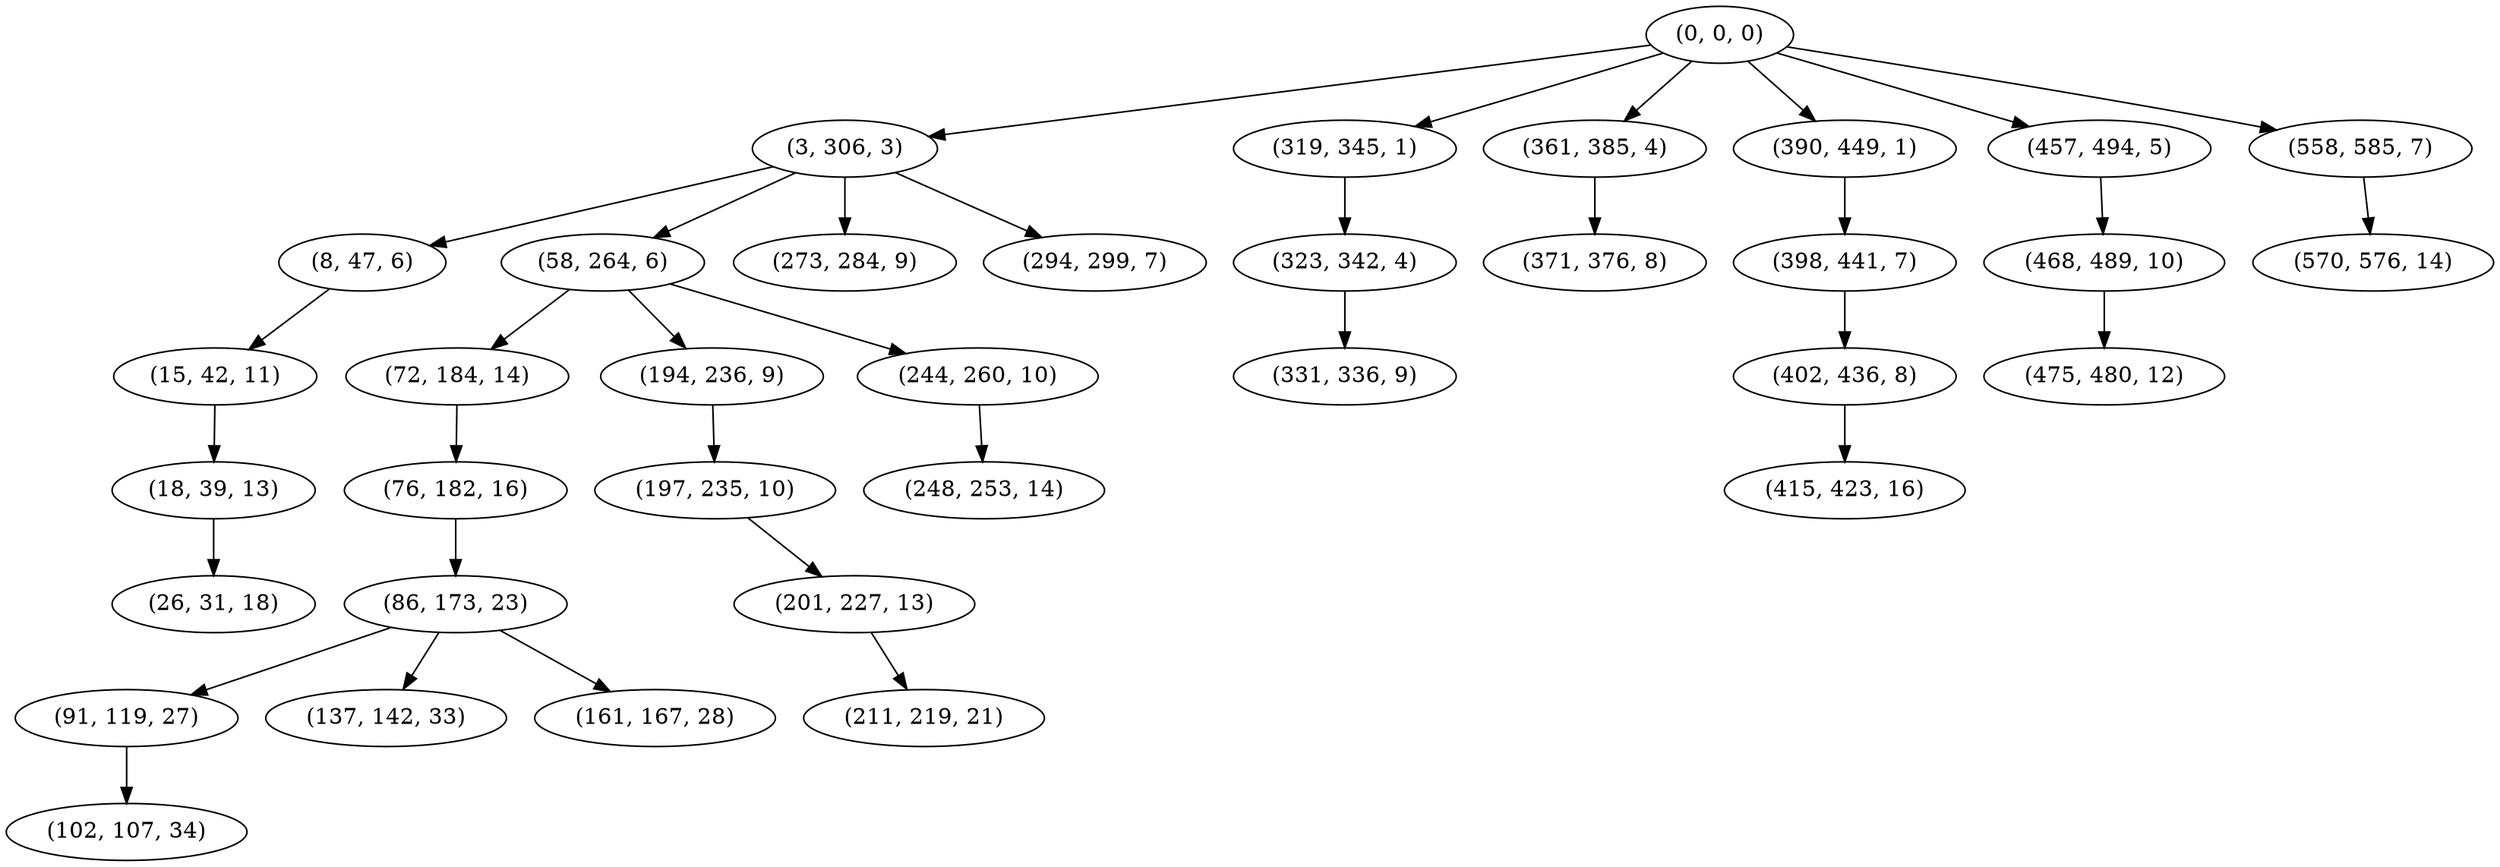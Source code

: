 digraph tree {
    "(0, 0, 0)";
    "(3, 306, 3)";
    "(8, 47, 6)";
    "(15, 42, 11)";
    "(18, 39, 13)";
    "(26, 31, 18)";
    "(58, 264, 6)";
    "(72, 184, 14)";
    "(76, 182, 16)";
    "(86, 173, 23)";
    "(91, 119, 27)";
    "(102, 107, 34)";
    "(137, 142, 33)";
    "(161, 167, 28)";
    "(194, 236, 9)";
    "(197, 235, 10)";
    "(201, 227, 13)";
    "(211, 219, 21)";
    "(244, 260, 10)";
    "(248, 253, 14)";
    "(273, 284, 9)";
    "(294, 299, 7)";
    "(319, 345, 1)";
    "(323, 342, 4)";
    "(331, 336, 9)";
    "(361, 385, 4)";
    "(371, 376, 8)";
    "(390, 449, 1)";
    "(398, 441, 7)";
    "(402, 436, 8)";
    "(415, 423, 16)";
    "(457, 494, 5)";
    "(468, 489, 10)";
    "(475, 480, 12)";
    "(558, 585, 7)";
    "(570, 576, 14)";
    "(0, 0, 0)" -> "(3, 306, 3)";
    "(0, 0, 0)" -> "(319, 345, 1)";
    "(0, 0, 0)" -> "(361, 385, 4)";
    "(0, 0, 0)" -> "(390, 449, 1)";
    "(0, 0, 0)" -> "(457, 494, 5)";
    "(0, 0, 0)" -> "(558, 585, 7)";
    "(3, 306, 3)" -> "(8, 47, 6)";
    "(3, 306, 3)" -> "(58, 264, 6)";
    "(3, 306, 3)" -> "(273, 284, 9)";
    "(3, 306, 3)" -> "(294, 299, 7)";
    "(8, 47, 6)" -> "(15, 42, 11)";
    "(15, 42, 11)" -> "(18, 39, 13)";
    "(18, 39, 13)" -> "(26, 31, 18)";
    "(58, 264, 6)" -> "(72, 184, 14)";
    "(58, 264, 6)" -> "(194, 236, 9)";
    "(58, 264, 6)" -> "(244, 260, 10)";
    "(72, 184, 14)" -> "(76, 182, 16)";
    "(76, 182, 16)" -> "(86, 173, 23)";
    "(86, 173, 23)" -> "(91, 119, 27)";
    "(86, 173, 23)" -> "(137, 142, 33)";
    "(86, 173, 23)" -> "(161, 167, 28)";
    "(91, 119, 27)" -> "(102, 107, 34)";
    "(194, 236, 9)" -> "(197, 235, 10)";
    "(197, 235, 10)" -> "(201, 227, 13)";
    "(201, 227, 13)" -> "(211, 219, 21)";
    "(244, 260, 10)" -> "(248, 253, 14)";
    "(319, 345, 1)" -> "(323, 342, 4)";
    "(323, 342, 4)" -> "(331, 336, 9)";
    "(361, 385, 4)" -> "(371, 376, 8)";
    "(390, 449, 1)" -> "(398, 441, 7)";
    "(398, 441, 7)" -> "(402, 436, 8)";
    "(402, 436, 8)" -> "(415, 423, 16)";
    "(457, 494, 5)" -> "(468, 489, 10)";
    "(468, 489, 10)" -> "(475, 480, 12)";
    "(558, 585, 7)" -> "(570, 576, 14)";
}
